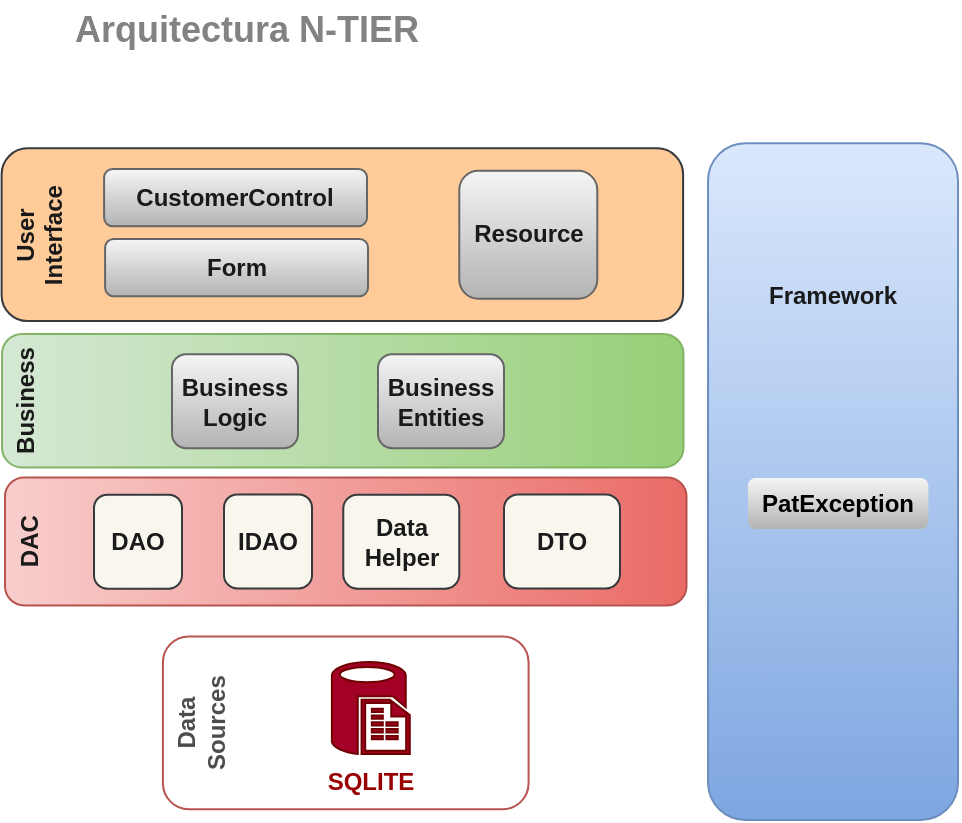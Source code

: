 <mxfile>
    <diagram id="ZM09xl-fuDKo_xaskiYn" name="ARQ">
        <mxGraphModel dx="942" dy="985" grid="0" gridSize="10" guides="1" tooltips="1" connect="1" arrows="1" fold="1" page="0" pageScale="1" pageWidth="850" pageHeight="1100" math="0" shadow="0">
            <root>
                <mxCell id="0"/>
                <mxCell id="1" parent="0"/>
                <mxCell id="2" value="&lt;font color=&quot;#1a1a1a&quot;&gt;&lt;b&gt;DAC&lt;br&gt;&lt;br&gt;&lt;br&gt;&lt;br&gt;&lt;br&gt;&lt;br&gt;&lt;br&gt;&lt;br&gt;&lt;br&gt;&lt;br&gt;&lt;br&gt;&lt;br&gt;&lt;br&gt;&lt;br&gt;&lt;br&gt;&lt;br&gt;&lt;br&gt;&lt;br&gt;&lt;br&gt;&lt;br&gt;&lt;br&gt;&lt;br&gt;&lt;/b&gt;&lt;br&gt;&lt;/font&gt;" style="rounded=1;whiteSpace=wrap;html=1;fillColor=#f8cecc;strokeColor=#b85450;rotation=-90;gradientColor=#ea6b66;" parent="1" vertex="1">
                    <mxGeometry x="203.86" y="51.34" width="64.03" height="340.74" as="geometry"/>
                </mxCell>
                <mxCell id="3" value="&lt;font color=&quot;#1a1a1a&quot;&gt;&lt;b&gt;DAO&lt;/b&gt;&lt;br&gt;&lt;/font&gt;" style="rounded=1;whiteSpace=wrap;html=1;fillColor=#f9f7ed;strokeColor=#36393d;" parent="1" vertex="1">
                    <mxGeometry x="110" y="198.32" width="44" height="47" as="geometry"/>
                </mxCell>
                <mxCell id="6" value="&lt;font color=&quot;#828282&quot; style=&quot;font-size: 18px;&quot;&gt;&lt;b style=&quot;&quot;&gt;Arquitectura N-TIER&lt;/b&gt;&lt;/font&gt;" style="text;html=1;strokeColor=none;fillColor=none;align=center;verticalAlign=middle;whiteSpace=wrap;rounded=0;labelBackgroundColor=none;fontColor=#333333;" parent="1" vertex="1">
                    <mxGeometry x="64.38" y="-49" width="245" height="30" as="geometry"/>
                </mxCell>
                <mxCell id="18" value="&lt;font color=&quot;#1a1a1a&quot;&gt;&lt;b&gt;Data Helper&lt;/b&gt;&lt;br&gt;&lt;/font&gt;" style="rounded=1;whiteSpace=wrap;html=1;fillColor=#f9f7ed;strokeColor=#36393d;" parent="1" vertex="1">
                    <mxGeometry x="234.64" y="198.32" width="58" height="47" as="geometry"/>
                </mxCell>
                <mxCell id="10" value="&lt;font color=&quot;#1a1a1a&quot;&gt;&lt;b&gt;Framework&lt;/b&gt;&lt;br&gt;&lt;br&gt;&lt;br&gt;&lt;br&gt;&lt;br&gt;&lt;br&gt;&lt;br&gt;&lt;br&gt;&lt;br&gt;&lt;br&gt;&lt;br&gt;&lt;br&gt;&lt;br&gt;&lt;br&gt;&lt;/font&gt;" style="rounded=1;whiteSpace=wrap;html=1;fillColor=#dae8fc;strokeColor=#6c8ebf;gradientColor=#7ea6e0;" parent="1" vertex="1">
                    <mxGeometry x="417.01" y="22.58" width="125" height="338.42" as="geometry"/>
                </mxCell>
                <mxCell id="15" value="&lt;span style=&quot;&quot;&gt;&lt;font color=&quot;#000000&quot;&gt;&lt;b&gt;PatException&lt;/b&gt;&lt;/font&gt;&lt;/span&gt;" style="rounded=1;whiteSpace=wrap;html=1;fillColor=#f5f5f5;strokeColor=none;gradientColor=#b3b3b3;" parent="1" vertex="1">
                    <mxGeometry x="437" y="190" width="90.19" height="25.56" as="geometry"/>
                </mxCell>
                <mxCell id="20" value="&lt;font color=&quot;#1a1a1a&quot;&gt;&lt;b&gt;Business&lt;br&gt;&lt;br&gt;&lt;br&gt;&lt;br&gt;&lt;br&gt;&lt;br&gt;&lt;br&gt;&lt;br&gt;&lt;br&gt;&lt;br&gt;&lt;br&gt;&lt;br&gt;&lt;br&gt;&lt;br&gt;&lt;br&gt;&lt;br&gt;&lt;br&gt;&lt;br&gt;&lt;br&gt;&lt;br&gt;&lt;br&gt;&lt;br&gt;&lt;/b&gt;&lt;br&gt;&lt;/font&gt;" style="rounded=1;whiteSpace=wrap;html=1;fillColor=#d5e8d4;strokeColor=#82b366;rotation=-90;gradientColor=#97d077;" parent="1" vertex="1">
                    <mxGeometry x="200.99" y="-19" width="66.78" height="340.74" as="geometry"/>
                </mxCell>
                <mxCell id="21" value="&lt;span style=&quot;color: rgb(26, 26, 26);&quot;&gt;&lt;b&gt;Business Logic&lt;/b&gt;&lt;/span&gt;" style="rounded=1;whiteSpace=wrap;html=1;fillColor=#f5f5f5;strokeColor=#666666;gradientColor=#b3b3b3;" parent="1" vertex="1">
                    <mxGeometry x="149" y="128.08" width="63" height="47" as="geometry"/>
                </mxCell>
                <mxCell id="22" value="&lt;font color=&quot;#1a1a1a&quot;&gt;&lt;b&gt;Business Entities&lt;/b&gt;&lt;/font&gt;" style="rounded=1;whiteSpace=wrap;html=1;fillColor=#f5f5f5;strokeColor=#666666;gradientColor=#b3b3b3;" parent="1" vertex="1">
                    <mxGeometry x="252" y="128.08" width="63" height="47" as="geometry"/>
                </mxCell>
                <mxCell id="27" value="&lt;b style=&quot;&quot;&gt;&lt;font color=&quot;#4d4d4d&quot;&gt;Data&lt;br&gt;Sources&lt;br&gt;&lt;br&gt;&lt;br&gt;&lt;br&gt;&lt;br&gt;&lt;br&gt;&lt;br&gt;&lt;br&gt;&lt;br&gt;&lt;br&gt;&lt;/font&gt;&lt;br&gt;&lt;/b&gt;" style="rounded=1;whiteSpace=wrap;html=1;fillColor=none;strokeColor=#b85450;rotation=-90;gradientColor=#ea6b66;" parent="1" vertex="1">
                    <mxGeometry x="192.69" y="221" width="86.37" height="182.83" as="geometry"/>
                </mxCell>
                <mxCell id="29" value="&lt;font color=&quot;#1a1a1a&quot;&gt;&lt;b&gt;User&lt;br&gt;Interface&lt;br&gt;&lt;br&gt;&lt;br&gt;&lt;br&gt;&lt;br&gt;&lt;br&gt;&lt;br&gt;&lt;br&gt;&lt;br&gt;&lt;br&gt;&lt;br&gt;&lt;br&gt;&lt;br&gt;&lt;br&gt;&lt;br&gt;&lt;br&gt;&lt;br&gt;&lt;br&gt;&lt;br&gt;&lt;br&gt;&lt;br&gt;&lt;/b&gt;&lt;br&gt;&lt;/font&gt;" style="rounded=1;whiteSpace=wrap;html=1;fillColor=#ffcc99;strokeColor=#36393d;rotation=-90;" parent="1" vertex="1">
                    <mxGeometry x="191" y="-102.0" width="86.37" height="340.74" as="geometry"/>
                </mxCell>
                <mxCell id="30" value="&lt;b style=&quot;border-color: var(--border-color); color: rgb(26, 26, 26);&quot;&gt;Form&lt;/b&gt;" style="rounded=1;whiteSpace=wrap;html=1;fillColor=#f5f5f5;strokeColor=#666666;gradientColor=#b3b3b3;" parent="1" vertex="1">
                    <mxGeometry x="115.55" y="70.49" width="131.45" height="28.62" as="geometry"/>
                </mxCell>
                <mxCell id="31" value="&lt;span style=&quot;color: rgb(26, 26, 26);&quot;&gt;&lt;b&gt;CustomerControl&lt;/b&gt;&lt;/span&gt;" style="rounded=1;whiteSpace=wrap;html=1;fillColor=#f5f5f5;strokeColor=#666666;gradientColor=#b3b3b3;" parent="1" vertex="1">
                    <mxGeometry x="115.05" y="35.49" width="131.45" height="28.62" as="geometry"/>
                </mxCell>
                <mxCell id="32" value="&lt;b style=&quot;border-color: var(--border-color); color: rgb(26, 26, 26);&quot;&gt;Resource&lt;/b&gt;&lt;span style=&quot;color: rgb(26, 26, 26);&quot;&gt;&lt;br&gt;&lt;/span&gt;" style="rounded=1;whiteSpace=wrap;html=1;fillColor=#f5f5f5;strokeColor=#666666;gradientColor=#b3b3b3;" parent="1" vertex="1">
                    <mxGeometry x="292.64" y="36.37" width="69" height="64" as="geometry"/>
                </mxCell>
                <mxCell id="35" value="&lt;b&gt;&lt;font color=&quot;#990000&quot;&gt;SQLITE&lt;/font&gt;&lt;/b&gt;" style="verticalLabelPosition=bottom;html=1;verticalAlign=top;align=center;strokeColor=#6F0000;fillColor=#a20025;shape=mxgraph.azure.sql_reporting;fontColor=#ffffff;" parent="1" vertex="1">
                    <mxGeometry x="228.94" y="282" width="38.95" height="46" as="geometry"/>
                </mxCell>
                <mxCell id="41" value="&lt;font color=&quot;#1a1a1a&quot;&gt;&lt;b&gt;DTO&lt;/b&gt;&lt;br&gt;&lt;/font&gt;" style="rounded=1;whiteSpace=wrap;html=1;fillColor=#f9f7ed;strokeColor=#36393d;" parent="1" vertex="1">
                    <mxGeometry x="315" y="198.21" width="58" height="47" as="geometry"/>
                </mxCell>
                <mxCell id="42" value="&lt;font color=&quot;#1a1a1a&quot;&gt;&lt;b&gt;IDAO&lt;/b&gt;&lt;br&gt;&lt;/font&gt;" style="rounded=1;whiteSpace=wrap;html=1;fillColor=#f9f7ed;strokeColor=#36393d;" parent="1" vertex="1">
                    <mxGeometry x="175" y="198.21" width="44" height="47" as="geometry"/>
                </mxCell>
            </root>
        </mxGraphModel>
    </diagram>
</mxfile>
